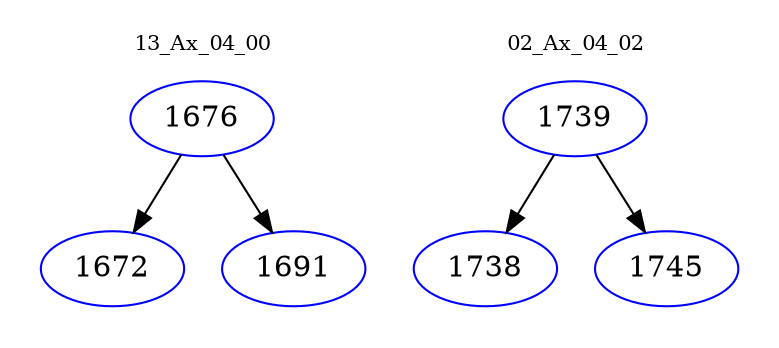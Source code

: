 digraph{
subgraph cluster_0 {
color = white
label = "13_Ax_04_00";
fontsize=10;
T0_1676 [label="1676", color="blue"]
T0_1676 -> T0_1672 [color="black"]
T0_1672 [label="1672", color="blue"]
T0_1676 -> T0_1691 [color="black"]
T0_1691 [label="1691", color="blue"]
}
subgraph cluster_1 {
color = white
label = "02_Ax_04_02";
fontsize=10;
T1_1739 [label="1739", color="blue"]
T1_1739 -> T1_1738 [color="black"]
T1_1738 [label="1738", color="blue"]
T1_1739 -> T1_1745 [color="black"]
T1_1745 [label="1745", color="blue"]
}
}
